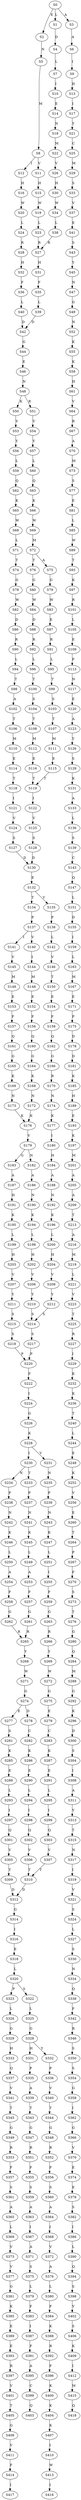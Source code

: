 strict digraph  {
	S0 -> S1 [ label = L ];
	S0 -> S2 [ label = E ];
	S0 -> S3 [ label = A ];
	S1 -> S4 [ label = D ];
	S2 -> S5 [ label = N ];
	S3 -> S6 [ label = A ];
	S4 -> S7 [ label = L ];
	S5 -> S8 [ label = M ];
	S6 -> S9 [ label = I ];
	S7 -> S10 [ label = I ];
	S8 -> S11 [ label = V ];
	S8 -> S12 [ label = I ];
	S9 -> S13 [ label = H ];
	S10 -> S14 [ label = E ];
	S11 -> S15 [ label = H ];
	S12 -> S16 [ label = H ];
	S13 -> S17 [ label = I ];
	S14 -> S18 [ label = N ];
	S15 -> S19 [ label = W ];
	S16 -> S20 [ label = W ];
	S17 -> S21 [ label = Y ];
	S18 -> S22 [ label = M ];
	S19 -> S23 [ label = L ];
	S20 -> S24 [ label = L ];
	S21 -> S25 [ label = C ];
	S22 -> S26 [ label = V ];
	S23 -> S27 [ label = R ];
	S24 -> S28 [ label = R ];
	S25 -> S29 [ label = M ];
	S26 -> S30 [ label = H ];
	S27 -> S31 [ label = H ];
	S28 -> S32 [ label = H ];
	S29 -> S33 [ label = S ];
	S30 -> S34 [ label = W ];
	S31 -> S35 [ label = F ];
	S32 -> S36 [ label = F ];
	S33 -> S37 [ label = V ];
	S34 -> S38 [ label = L ];
	S35 -> S39 [ label = L ];
	S36 -> S40 [ label = L ];
	S37 -> S41 [ label = E ];
	S38 -> S27 [ label = R ];
	S39 -> S42 [ label = D ];
	S40 -> S42 [ label = D ];
	S41 -> S43 [ label = S ];
	S42 -> S44 [ label = G ];
	S43 -> S45 [ label = Y ];
	S44 -> S46 [ label = E ];
	S45 -> S47 [ label = N ];
	S46 -> S48 [ label = N ];
	S47 -> S49 [ label = G ];
	S48 -> S50 [ label = K ];
	S48 -> S51 [ label = R ];
	S49 -> S52 [ label = N ];
	S50 -> S53 [ label = V ];
	S51 -> S54 [ label = V ];
	S52 -> S55 [ label = K ];
	S53 -> S56 [ label = Y ];
	S54 -> S57 [ label = Y ];
	S55 -> S58 [ label = K ];
	S56 -> S59 [ label = L ];
	S57 -> S60 [ label = L ];
	S58 -> S61 [ label = H ];
	S59 -> S62 [ label = Q ];
	S60 -> S63 [ label = Q ];
	S61 -> S64 [ label = V ];
	S62 -> S65 [ label = K ];
	S63 -> S66 [ label = K ];
	S64 -> S67 [ label = R ];
	S65 -> S68 [ label = W ];
	S66 -> S69 [ label = W ];
	S67 -> S70 [ label = A ];
	S68 -> S71 [ label = L ];
	S69 -> S72 [ label = M ];
	S70 -> S73 [ label = M ];
	S71 -> S74 [ label = T ];
	S72 -> S75 [ label = A ];
	S72 -> S76 [ label = T ];
	S73 -> S77 [ label = S ];
	S74 -> S78 [ label = G ];
	S75 -> S79 [ label = G ];
	S76 -> S80 [ label = G ];
	S77 -> S81 [ label = E ];
	S78 -> S82 [ label = W ];
	S79 -> S83 [ label = W ];
	S80 -> S84 [ label = W ];
	S81 -> S85 [ label = L ];
	S82 -> S86 [ label = D ];
	S83 -> S87 [ label = E ];
	S84 -> S88 [ label = D ];
	S85 -> S89 [ label = W ];
	S86 -> S90 [ label = R ];
	S87 -> S91 [ label = R ];
	S88 -> S92 [ label = R ];
	S89 -> S93 [ label = T ];
	S90 -> S94 [ label = L ];
	S91 -> S95 [ label = L ];
	S92 -> S96 [ label = L ];
	S93 -> S97 [ label = K ];
	S94 -> S98 [ label = T ];
	S95 -> S99 [ label = T ];
	S96 -> S100 [ label = T ];
	S97 -> S101 [ label = R ];
	S98 -> S102 [ label = A ];
	S99 -> S103 [ label = S ];
	S100 -> S104 [ label = S ];
	S101 -> S105 [ label = L ];
	S102 -> S106 [ label = T ];
	S103 -> S107 [ label = T ];
	S104 -> S108 [ label = T ];
	S105 -> S109 [ label = E ];
	S106 -> S110 [ label = M ];
	S107 -> S111 [ label = M ];
	S108 -> S112 [ label = M ];
	S109 -> S113 [ label = P ];
	S110 -> S114 [ label = E ];
	S111 -> S115 [ label = E ];
	S112 -> S116 [ label = E ];
	S113 -> S117 [ label = N ];
	S114 -> S118 [ label = T ];
	S115 -> S119 [ label = T ];
	S116 -> S119 [ label = T ];
	S117 -> S120 [ label = E ];
	S118 -> S121 [ label = I ];
	S119 -> S122 [ label = I ];
	S120 -> S123 [ label = A ];
	S121 -> S124 [ label = V ];
	S122 -> S125 [ label = V ];
	S123 -> S126 [ label = Y ];
	S124 -> S127 [ label = S ];
	S125 -> S128 [ label = S ];
	S126 -> S129 [ label = S ];
	S127 -> S130 [ label = D ];
	S128 -> S130 [ label = D ];
	S129 -> S131 [ label = K ];
	S130 -> S132 [ label = E ];
	S131 -> S133 [ label = A ];
	S132 -> S134 [ label = T ];
	S132 -> S135 [ label = V ];
	S133 -> S136 [ label = L ];
	S134 -> S137 [ label = P ];
	S135 -> S138 [ label = P ];
	S136 -> S139 [ label = S ];
	S137 -> S140 [ label = V ];
	S137 -> S141 [ label = I ];
	S138 -> S142 [ label = L ];
	S139 -> S143 [ label = C ];
	S140 -> S144 [ label = I ];
	S141 -> S145 [ label = V ];
	S142 -> S146 [ label = V ];
	S143 -> S147 [ label = Q ];
	S144 -> S148 [ label = M ];
	S145 -> S149 [ label = M ];
	S146 -> S150 [ label = T ];
	S147 -> S151 [ label = L ];
	S148 -> S152 [ label = E ];
	S149 -> S153 [ label = E ];
	S150 -> S154 [ label = E ];
	S151 -> S155 [ label = D ];
	S152 -> S156 [ label = F ];
	S153 -> S157 [ label = F ];
	S154 -> S158 [ label = F ];
	S155 -> S159 [ label = I ];
	S156 -> S160 [ label = Q ];
	S157 -> S161 [ label = Q ];
	S158 -> S162 [ label = Q ];
	S159 -> S163 [ label = L ];
	S160 -> S164 [ label = G ];
	S161 -> S165 [ label = G ];
	S162 -> S166 [ label = G ];
	S163 -> S167 [ label = M ];
	S164 -> S168 [ label = K ];
	S165 -> S169 [ label = K ];
	S166 -> S170 [ label = R ];
	S167 -> S171 [ label = E ];
	S168 -> S172 [ label = N ];
	S169 -> S173 [ label = N ];
	S170 -> S174 [ label = N ];
	S171 -> S175 [ label = P ];
	S172 -> S176 [ label = K ];
	S173 -> S176 [ label = K ];
	S174 -> S177 [ label = K ];
	S175 -> S178 [ label = D ];
	S176 -> S179 [ label = V ];
	S177 -> S180 [ label = I ];
	S178 -> S181 [ label = D ];
	S179 -> S182 [ label = N ];
	S179 -> S183 [ label = G ];
	S180 -> S184 [ label = H ];
	S181 -> S185 [ label = K ];
	S182 -> S186 [ label = A ];
	S183 -> S187 [ label = A ];
	S184 -> S188 [ label = A ];
	S185 -> S189 [ label = H ];
	S186 -> S190 [ label = N ];
	S187 -> S191 [ label = H ];
	S188 -> S192 [ label = N ];
	S189 -> S193 [ label = E ];
	S190 -> S194 [ label = K ];
	S191 -> S195 [ label = K ];
	S192 -> S196 [ label = K ];
	S193 -> S197 [ label = K ];
	S194 -> S198 [ label = L ];
	S195 -> S199 [ label = L ];
	S196 -> S200 [ label = L ];
	S197 -> S201 [ label = M ];
	S198 -> S202 [ label = H ];
	S199 -> S203 [ label = H ];
	S200 -> S204 [ label = H ];
	S201 -> S205 [ label = A ];
	S202 -> S206 [ label = V ];
	S203 -> S207 [ label = V ];
	S204 -> S208 [ label = V ];
	S205 -> S209 [ label = A ];
	S206 -> S210 [ label = Y ];
	S207 -> S211 [ label = Y ];
	S208 -> S212 [ label = Y ];
	S209 -> S213 [ label = T ];
	S210 -> S214 [ label = S ];
	S211 -> S215 [ label = S ];
	S212 -> S214 [ label = S ];
	S213 -> S216 [ label = A ];
	S214 -> S217 [ label = S ];
	S215 -> S218 [ label = S ];
	S216 -> S219 [ label = M ];
	S217 -> S220 [ label = P ];
	S218 -> S220 [ label = P ];
	S219 -> S221 [ label = L ];
	S220 -> S222 [ label = F ];
	S221 -> S223 [ label = V ];
	S222 -> S224 [ label = I ];
	S223 -> S225 [ label = T ];
	S224 -> S226 [ label = G ];
	S225 -> S227 [ label = R ];
	S226 -> S228 [ label = K ];
	S227 -> S229 [ label = I ];
	S228 -> S230 [ label = I ];
	S228 -> S231 [ label = V ];
	S229 -> S232 [ label = K ];
	S230 -> S233 [ label = T ];
	S230 -> S234 [ label = N ];
	S231 -> S235 [ label = N ];
	S232 -> S236 [ label = K ];
	S233 -> S237 [ label = P ];
	S234 -> S238 [ label = P ];
	S235 -> S239 [ label = P ];
	S236 -> S240 [ label = T ];
	S237 -> S241 [ label = N ];
	S238 -> S242 [ label = N ];
	S239 -> S243 [ label = N ];
	S240 -> S244 [ label = L ];
	S241 -> S245 [ label = K ];
	S242 -> S246 [ label = K ];
	S243 -> S247 [ label = K ];
	S244 -> S248 [ label = E ];
	S245 -> S249 [ label = L ];
	S246 -> S250 [ label = L ];
	S247 -> S251 [ label = L ];
	S248 -> S252 [ label = K ];
	S249 -> S253 [ label = A ];
	S250 -> S254 [ label = A ];
	S251 -> S255 [ label = I ];
	S252 -> S256 [ label = V ];
	S253 -> S257 [ label = F ];
	S254 -> S258 [ label = F ];
	S255 -> S259 [ label = F ];
	S256 -> S260 [ label = E ];
	S257 -> S261 [ label = G ];
	S258 -> S262 [ label = G ];
	S259 -> S263 [ label = G ];
	S260 -> S264 [ label = T ];
	S261 -> S265 [ label = R ];
	S262 -> S265 [ label = R ];
	S263 -> S266 [ label = R ];
	S264 -> S267 [ label = P ];
	S265 -> S268 [ label = Y ];
	S266 -> S269 [ label = Y ];
	S267 -> S270 [ label = F ];
	S268 -> S271 [ label = W ];
	S269 -> S272 [ label = W ];
	S270 -> S273 [ label = S ];
	S271 -> S274 [ label = G ];
	S272 -> S275 [ label = G ];
	S273 -> S276 [ label = T ];
	S274 -> S277 [ label = E ];
	S274 -> S278 [ label = D ];
	S275 -> S279 [ label = E ];
	S276 -> S280 [ label = G ];
	S277 -> S281 [ label = S ];
	S278 -> S282 [ label = C ];
	S279 -> S283 [ label = C ];
	S280 -> S284 [ label = Q ];
	S281 -> S285 [ label = K ];
	S282 -> S286 [ label = K ];
	S283 -> S287 [ label = K ];
	S284 -> S288 [ label = M ];
	S285 -> S289 [ label = E ];
	S286 -> S290 [ label = E ];
	S287 -> S291 [ label = E ];
	S288 -> S292 [ label = G ];
	S289 -> S293 [ label = L ];
	S290 -> S294 [ label = L ];
	S291 -> S295 [ label = L ];
	S292 -> S296 [ label = K ];
	S293 -> S297 [ label = I ];
	S294 -> S298 [ label = I ];
	S295 -> S299 [ label = I ];
	S296 -> S300 [ label = D ];
	S297 -> S301 [ label = Q ];
	S298 -> S302 [ label = Q ];
	S299 -> S303 [ label = Q ];
	S300 -> S304 [ label = S ];
	S301 -> S305 [ label = V ];
	S302 -> S306 [ label = V ];
	S303 -> S307 [ label = V ];
	S304 -> S308 [ label = I ];
	S305 -> S309 [ label = T ];
	S306 -> S310 [ label = T ];
	S307 -> S310 [ label = T ];
	S308 -> S311 [ label = A ];
	S309 -> S312 [ label = D ];
	S310 -> S312 [ label = D ];
	S311 -> S313 [ label = Y ];
	S312 -> S314 [ label = G ];
	S313 -> S315 [ label = T ];
	S314 -> S316 [ label = I ];
	S315 -> S317 [ label = N ];
	S316 -> S318 [ label = E ];
	S317 -> S319 [ label = I ];
	S318 -> S320 [ label = L ];
	S319 -> S321 [ label = V ];
	S320 -> S322 [ label = S ];
	S320 -> S323 [ label = P ];
	S321 -> S324 [ label = S ];
	S322 -> S325 [ label = L ];
	S323 -> S326 [ label = L ];
	S324 -> S327 [ label = L ];
	S325 -> S328 [ label = G ];
	S326 -> S329 [ label = G ];
	S327 -> S330 [ label = S ];
	S328 -> S331 [ label = H ];
	S328 -> S332 [ label = Y ];
	S329 -> S333 [ label = H ];
	S330 -> S334 [ label = N ];
	S331 -> S335 [ label = P ];
	S332 -> S336 [ label = P ];
	S333 -> S337 [ label = Q ];
	S334 -> S338 [ label = Q ];
	S335 -> S339 [ label = A ];
	S336 -> S340 [ label = V ];
	S337 -> S341 [ label = V ];
	S338 -> S342 [ label = F ];
	S339 -> S343 [ label = T ];
	S340 -> S344 [ label = T ];
	S341 -> S345 [ label = T ];
	S342 -> S346 [ label = R ];
	S343 -> S347 [ label = G ];
	S344 -> S348 [ label = G ];
	S345 -> S349 [ label = G ];
	S346 -> S350 [ label = S ];
	S347 -> S351 [ label = R ];
	S348 -> S352 [ label = R ];
	S349 -> S353 [ label = R ];
	S350 -> S354 [ label = S ];
	S351 -> S355 [ label = F ];
	S352 -> S356 [ label = F ];
	S353 -> S357 [ label = F ];
	S354 -> S358 [ label = G ];
	S355 -> S359 [ label = S ];
	S356 -> S360 [ label = S ];
	S357 -> S361 [ label = S ];
	S358 -> S362 [ label = I ];
	S359 -> S363 [ label = A ];
	S360 -> S364 [ label = A ];
	S361 -> S365 [ label = A ];
	S362 -> S366 [ label = G ];
	S363 -> S367 [ label = I ];
	S364 -> S368 [ label = I ];
	S365 -> S369 [ label = L ];
	S366 -> S370 [ label = V ];
	S367 -> S371 [ label = A ];
	S368 -> S372 [ label = V ];
	S369 -> S373 [ label = V ];
	S370 -> S374 [ label = E ];
	S371 -> S375 [ label = S ];
	S372 -> S376 [ label = A ];
	S373 -> S377 [ label = V ];
	S374 -> S378 [ label = E ];
	S375 -> S379 [ label = L ];
	S376 -> S380 [ label = L ];
	S377 -> S381 [ label = G ];
	S378 -> S382 [ label = S ];
	S379 -> S383 [ label = F ];
	S380 -> S384 [ label = F ];
	S381 -> S385 [ label = K ];
	S382 -> S386 [ label = I ];
	S383 -> S387 [ label = I ];
	S384 -> S388 [ label = K ];
	S385 -> S389 [ label = E ];
	S386 -> S390 [ label = L ];
	S387 -> S391 [ label = F ];
	S388 -> S392 [ label = R ];
	S389 -> S393 [ label = E ];
	S390 -> S394 [ label = Q ];
	S391 -> S395 [ label = A ];
	S392 -> S396 [ label = F ];
	S393 -> S397 [ label = R ];
	S394 -> S398 [ label = S ];
	S395 -> S399 [ label = C ];
	S396 -> S400 [ label = K ];
	S397 -> S401 [ label = V ];
	S398 -> S402 [ label = V ];
	S399 -> S403 [ label = Q ];
	S400 -> S404 [ label = K ];
	S401 -> S405 [ label = T ];
	S402 -> S406 [ label = S ];
	S404 -> S407 [ label = K ];
	S405 -> S408 [ label = G ];
	S406 -> S409 [ label = K ];
	S407 -> S410 [ label = I ];
	S408 -> S411 [ label = V ];
	S409 -> S412 [ label = I ];
	S410 -> S413 [ label = W ];
	S411 -> S414 [ label = F ];
	S412 -> S415 [ label = M ];
	S413 -> S416 [ label = I ];
	S414 -> S417 [ label = I ];
	S415 -> S418 [ label = Q ];
}
